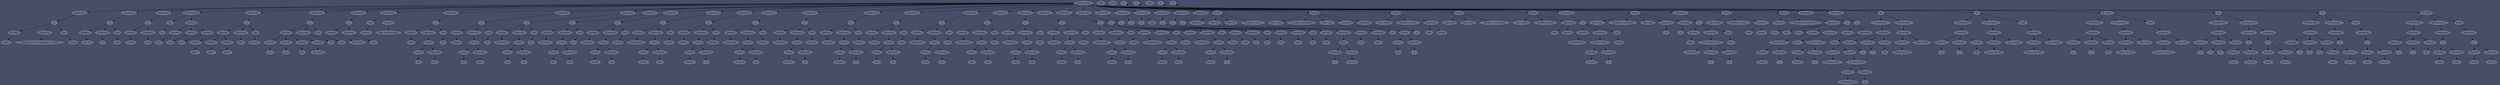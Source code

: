 digraph AST {
node [shape=ellipse fillcolor="#6B728E" style=filled];
rankdir=TB;
bgcolor="#474E68";
node0[label="Instrucciones"];
node0->node17as
node17as[label="Asignacion"];
node17igual[label="="];
node17var[label="Variable"];
node17var -> node17hijo0
node17hijo0[label="curso_"];
node17expre[label="Expresion"];
node17expre -> node17hijo1
node17hijo1[label="organización de compiladores 1 2022"];
node17tipo[label="Tipo"];
node17tipo -> node17hijo2
node17hijo2[label="string"];
node17igual -> node17tipo;
node17igual -> node17var;
node17igual -> node17expre;
node17as -> node17igual;
node0->node25as
node25as[label="Asignacion"];
node25igual[label="="];
node25var[label="Variable"];
node25var -> node25hijo0
node25hijo0[label="var_111"];
node25expre[label="Expresion"];
node25expre -> node25hijo1
node25hijo1[label="'a'"];
node25tipo[label="Tipo"];
node25tipo -> node25hijo2
node25hijo2[label="char"];
node25igual -> node25tipo;
node25igual -> node25var;
node25igual -> node25expre;
node25as -> node25igual;
node0->node38as
node38as[label="Asignacion"];
node38igual[label="="];
node38var[label="Variable"];
node38var -> node38hijo0
node38hijo0[label="celular"];
node38expre[label="Expresion"];
node38expre -> node38hijo1
node38hijo1[label="true"];
node38igual->node38var;
node38igual->node38expre;
node38as->node38igual;
node0->node420
node420[label="Declaracion"];
node420tipo[label="Tipo"];
node420tipo -> node420hijo0
node420hijo0[label="int"];
node420nombre[label="Nombre"];
node420nombre -> node44
node44[label="Variable"];
node44id[label="var1"];
node44->node44id;
node420nombre -> node410
node410[label="Variable"];
node410id[label="var2"];
node410->node410id;
node420nombre -> node416
node416[label="Variable"];
node416id[label="var3"];
node416->node416id;
node420 -> node420tipo;
node420 -> node420nombre;
node0->node531as
node531as[label="Asignacion"];
node531igual[label="="];
node531var[label="Variable"];
node531var -> node58
node58[label="Variable"];
node58id[label="flag_1"];
node58->node58id;
node531var -> node516
node516[label="Variable"];
node516id[label="flag2_"];
node516->node516id;
node531var -> node524
node524[label="Variable"];
node524id[label="flag33"];
node524->node524id;
node531expre[label="Expresion"];
node531expre -> node531hijo0
node531hijo0[label="false"];
node531tipo[label="Tipo"];
node531tipo -> node531hijo1
node531hijo1[label="boolean"];
node531igual -> node531tipo;
node531igual -> node531var;
node531igual -> node531expre;
node531as -> node531igual;
node0->node631as
node631as[label="Asignacion"];
node631igual[label="="];
node631var[label="Variable"];
node631var -> node65
node65[label="Variable"];
node65id[label="ch_1"];
node65->node65id;
node631var -> node611
node611[label="Variable"];
node611id[label="ch_2"];
node611->node611id;
node631var -> node617
node617[label="Variable"];
node617id[label="ch3"];
node617->node617id;
node631var -> node622
node622[label="Variable"];
node622id[label="qwert123"];
node622->node622id;
node631expre[label="Expresion"];
node631expre -> node631hijo0
node631hijo0[label="'M'"];
node631tipo[label="Tipo"];
node631tipo -> node631hijo1
node631hijo1[label="char"];
node631igual -> node631tipo;
node631igual -> node631var;
node631igual -> node631expre;
node631as -> node631igual;
node0->node711as
node711as[label="Asignacion"];
node711igual[label="="];
node711var[label="Variable"];
node711var -> node711hijo0
node711hijo0[label="universidad"];
node711expre[label="Expresion"];
node711expre -> node711hijo1
node711hijo1[label="usac"];
node711igual->node711var;
node711igual->node711expre;
node711as->node711igual;
node0->node80
node80[label="Declaracion"];
node80tipo[label="Tipo"];
node80tipo -> node80hijo0
node80hijo0[label="boolean"];
node80nombre[label="Nombre"];
node80nombre -> node80hijo1
node80hijo1[label="flag_personalizada"];
node80 -> node80tipo;
node80 -> node80nombre;
node0->node94as
node94as[label="Asignacion"];
node94igual[label="="];
node94var[label="Variable"];
node94var -> node94hijo0
node94hijo0[label="edad"];
node94expre[label="Expresion"];
node94expre -> node911
node911[label="Casteo"];
node9111[label="Casteo"];
node9111 -> node911hijo0
node911hijo0[label="Int"];
node9112[label="Expresion"];
node9112 -> node911hijo1
node911hijo1[label="18.6"];
node911->node9111;
node911->node9112;
node94tipo[label="Tipo"];
node94tipo -> node94hijo1
node94hijo1[label="Int"];
node94igual -> node94tipo;
node94igual -> node94var;
node94igual -> node94expre;
node94as -> node94igual;
node0->node104as
node104as[label="Asignacion"];
node104igual[label="="];
node104var[label="Variable"];
node104var -> node104hijo0
node104hijo0[label="intBool"];
node104expre[label="Expresion"];
node104expre -> node1014
node1014[label="Casteo"];
node10141[label="Casteo"];
node10141 -> node1014hijo0
node1014hijo0[label="Int"];
node10142[label="Expresion"];
node10142 -> node1014hijo1
node1014hijo1[label="false"];
node1014->node10141;
node1014->node10142;
node104tipo[label="Tipo"];
node104tipo -> node104hijo1
node104hijo1[label="Int"];
node104igual -> node104tipo;
node104igual -> node104var;
node104igual -> node104expre;
node104as -> node104igual;
node0->node114as
node114as[label="Asignacion"];
node114igual[label="="];
node114var[label="Variable"];
node114var -> node114hijo0
node114hijo0[label="intDecimal"];
node114expre[label="Expresion"];
node114expre -> node1117
node1117[label="Casteo"];
node11171[label="Casteo"];
node11171 -> node1117hijo0
node1117hijo0[label="Int"];
node11172[label="Expresion"];
node11172 -> node1117hijo1
node1117hijo1[label="'0'"];
node1117->node11171;
node1117->node11172;
node114tipo[label="Tipo"];
node114tipo -> node114hijo1
node114hijo1[label="Int"];
node114igual -> node114tipo;
node114igual -> node114var;
node114igual -> node114expre;
node114as -> node114igual;
node0->node124as
node124as[label="Asignacion"];
node124igual[label="="];
node124var[label="Variable"];
node124var -> node124hijo0
node124hijo0[label="intCadena"];
node124expre[label="Expresion"];
node124expre -> node1216
node1216[label="Casteo"];
node12161[label="Casteo"];
node12161 -> node1216hijo0
node1216hijo0[label="Int"];
node12162[label="Expresion"];
node12162 -> node1216hijo1
node1216hijo1[label="100"];
node1216->node12161;
node1216->node12162;
node124tipo[label="Tipo"];
node124tipo -> node124hijo1
node124hijo1[label="Int"];
node124igual -> node124tipo;
node124igual -> node124var;
node124igual -> node124expre;
node124as -> node124igual;
node0->node137as
node137as[label="Asignacion"];
node137igual[label="="];
node137var[label="Variable"];
node137var -> node137hijo0
node137hijo0[label="doubleInt"];
node137expre[label="Expresion"];
node137expre -> node1319
node1319[label="Casteo"];
node13191[label="Casteo"];
node13191 -> node1319hijo0
node1319hijo0[label="Double"];
node13192[label="Expresion"];
node13192 -> node1319hijo1
node1319hijo1[label="16"];
node1319->node13191;
node1319->node13192;
node137tipo[label="Tipo"];
node137tipo -> node137hijo1
node137hijo1[label="Double"];
node137igual -> node137tipo;
node137igual -> node137var;
node137igual -> node137expre;
node137as -> node137igual;
node0->node147as
node147as[label="Asignacion"];
node147igual[label="="];
node147var[label="Variable"];
node147var -> node147hijo0
node147hijo0[label="doubleString"];
node147expre[label="Expresion"];
node147expre -> node1422
node1422[label="Casteo"];
node14221[label="Casteo"];
node14221 -> node1422hijo0
node1422hijo0[label="Double"];
node14222[label="Expresion"];
node14222 -> node1422hijo1
node1422hijo1[label="16.0"];
node1422->node14221;
node1422->node14222;
node147tipo[label="Tipo"];
node147tipo -> node147hijo1
node147hijo1[label="Double"];
node147igual -> node147tipo;
node147igual -> node147var;
node147igual -> node147expre;
node147as -> node147igual;
node0->node158as
node158as[label="Asignacion"];
node158igual[label="="];
node158var[label="Variable"];
node158var -> node158hijo0
node158hijo0[label="boolInt"];
node158expre[label="Expresion"];
node158expre -> node1518
node1518[label="Casteo"];
node15181[label="Casteo"];
node15181 -> node1518hijo0
node1518hijo0[label="Boolean"];
node15182[label="Expresion"];
node15182 -> node1518hijo1
node1518hijo1[label="0"];
node1518->node15181;
node1518->node15182;
node158tipo[label="Tipo"];
node158tipo -> node158hijo1
node158hijo1[label="Boolean"];
node158igual -> node158tipo;
node158igual -> node158var;
node158igual -> node158expre;
node158as -> node158igual;
node0->node168as
node168as[label="Asignacion"];
node168igual[label="="];
node168var[label="Variable"];
node168var -> node168hijo0
node168hijo0[label="boolDouble"];
node168expre[label="Expresion"];
node168expre -> node1621
node1621[label="Casteo"];
node16211[label="Casteo"];
node16211 -> node1621hijo0
node1621hijo0[label="Boolean"];
node16212[label="Expresion"];
node16212 -> node1621hijo1
node1621hijo1[label="1.0"];
node1621->node16211;
node1621->node16212;
node168tipo[label="Tipo"];
node168tipo -> node168hijo1
node168hijo1[label="Boolean"];
node168igual -> node168tipo;
node168igual -> node168var;
node168igual -> node168expre;
node168as -> node168igual;
node0->node178as
node178as[label="Asignacion"];
node178igual[label="="];
node178var[label="Variable"];
node178var -> node178hijo0
node178hijo0[label="boolString"];
node178expre[label="Expresion"];
node178expre -> node1721
node1721[label="Casteo"];
node17211[label="Casteo"];
node17211 -> node1721hijo0
node1721hijo0[label="Boolean"];
node17212[label="Expresion"];
node17212 -> node1721hijo1
node1721hijo1[label="0"];
node1721->node17211;
node1721->node17212;
node178tipo[label="Tipo"];
node178tipo -> node178hijo1
node178hijo1[label="Boolean"];
node178igual -> node178tipo;
node178igual -> node178var;
node178igual -> node178expre;
node178as -> node178igual;
node0->node188as
node188as[label="Asignacion"];
node188igual[label="="];
node188var[label="Variable"];
node188var -> node188hijo0
node188hijo0[label="boolChar"];
node188expre[label="Expresion"];
node188expre -> node1819
node1819[label="Casteo"];
node18191[label="Casteo"];
node18191 -> node1819hijo0
node1819hijo0[label="Boolean"];
node18192[label="Expresion"];
node18192 -> node1819hijo1
node1819hijo1[label="'1'"];
node1819->node18191;
node1819->node18192;
node188tipo[label="Tipo"];
node188tipo -> node188hijo1
node188hijo1[label="Boolean"];
node188igual -> node188tipo;
node188igual -> node188var;
node188igual -> node188expre;
node188as -> node188igual;
node0->node195as
node195as[label="Asignacion"];
node195igual[label="="];
node195var[label="Variable"];
node195var -> node195hijo0
node195hijo0[label="charInt"];
node195expre[label="Expresion"];
node195expre -> node1915
node1915[label="Casteo"];
node19151[label="Casteo"];
node19151 -> node1915hijo0
node1915hijo0[label="Char"];
node19152[label="Expresion"];
node19152 -> node1915hijo1
node1915hijo1[label="16"];
node1915->node19151;
node1915->node19152;
node195tipo[label="Tipo"];
node195tipo -> node195hijo1
node195hijo1[label="Char"];
node195igual -> node195tipo;
node195igual -> node195var;
node195igual -> node195expre;
node195as -> node195igual;
node0->node205as
node205as[label="Asignacion"];
node205igual[label="="];
node205var[label="Variable"];
node205var -> node205hijo0
node205hijo0[label="charDouble"];
node205expre[label="Expresion"];
node205expre -> node2018
node2018[label="Casteo"];
node20181[label="Casteo"];
node20181 -> node2018hijo0
node2018hijo0[label="Char"];
node20182[label="Expresion"];
node20182 -> node2018hijo1
node2018hijo1[label="16.1"];
node2018->node20181;
node2018->node20182;
node205tipo[label="Tipo"];
node205tipo -> node205hijo1
node205hijo1[label="Char"];
node205igual -> node205tipo;
node205igual -> node205var;
node205igual -> node205expre;
node205as -> node205igual;
node0->node215as
node215as[label="Asignacion"];
node215igual[label="="];
node215var[label="Variable"];
node215var -> node215hijo0
node215hijo0[label="charBoolean"];
node215expre[label="Expresion"];
node215expre -> node2119
node2119[label="Casteo"];
node21191[label="Casteo"];
node21191 -> node2119hijo0
node2119hijo0[label="Char"];
node21192[label="Expresion"];
node21192 -> node2119hijo1
node2119hijo1[label="false"];
node2119->node21191;
node2119->node21192;
node215tipo[label="Tipo"];
node215tipo -> node215hijo1
node215hijo1[label="Char"];
node215igual -> node215tipo;
node215igual -> node215var;
node215igual -> node215expre;
node215as -> node215igual;
node0->node225as
node225as[label="Asignacion"];
node225igual[label="="];
node225var[label="Variable"];
node225var -> node225hijo0
node225hijo0[label="charString"];
node225expre[label="Expresion"];
node225expre -> node2218
node2218[label="Casteo"];
node22181[label="Casteo"];
node22181 -> node2218hijo0
node2218hijo0[label="Char"];
node22182[label="Expresion"];
node22182 -> node2218hijo1
node2218hijo1[label="asdf"];
node2218->node22181;
node2218->node22182;
node225tipo[label="Tipo"];
node225tipo -> node225hijo1
node225hijo1[label="Char"];
node225igual -> node225tipo;
node225igual -> node225var;
node225igual -> node225expre;
node225as -> node225igual;
node0->node237as
node237as[label="Asignacion"];
node237igual[label="="];
node237var[label="Variable"];
node237var -> node237hijo0
node237hijo0[label="stringInt"];
node237expre[label="Expresion"];
node237expre -> node2319
node2319[label="Casteo"];
node23191[label="Casteo"];
node23191 -> node2319hijo0
node2319hijo0[label="String"];
node23192[label="Expresion"];
node23192 -> node2319hijo1
node2319hijo1[label="16"];
node2319->node23191;
node2319->node23192;
node237tipo[label="Tipo"];
node237tipo -> node237hijo1
node237hijo1[label="String"];
node237igual -> node237tipo;
node237igual -> node237var;
node237igual -> node237expre;
node237as -> node237igual;
node0->node247as
node247as[label="Asignacion"];
node247igual[label="="];
node247var[label="Variable"];
node247var -> node247hijo0
node247hijo0[label="stringDouble"];
node247expre[label="Expresion"];
node247expre -> node2422
node2422[label="Casteo"];
node24221[label="Casteo"];
node24221 -> node2422hijo0
node2422hijo0[label="String"];
node24222[label="Expresion"];
node24222 -> node2422hijo1
node2422hijo1[label="16.1"];
node2422->node24221;
node2422->node24222;
node247tipo[label="Tipo"];
node247tipo -> node247hijo1
node247hijo1[label="String"];
node247igual -> node247tipo;
node247igual -> node247var;
node247igual -> node247expre;
node247as -> node247igual;
node0->node257as
node257as[label="Asignacion"];
node257igual[label="="];
node257var[label="Variable"];
node257var -> node257hijo0
node257hijo0[label="stringBoolean"];
node257expre[label="Expresion"];
node257expre -> node2523
node2523[label="Casteo"];
node25231[label="Casteo"];
node25231 -> node2523hijo0
node2523hijo0[label="String"];
node25232[label="Expresion"];
node25232 -> node2523hijo1
node2523hijo1[label="false"];
node2523->node25231;
node2523->node25232;
node257tipo[label="Tipo"];
node257tipo -> node257hijo1
node257hijo1[label="String"];
node257igual -> node257tipo;
node257igual -> node257var;
node257igual -> node257expre;
node257as -> node257igual;
node0->node267as
node267as[label="Asignacion"];
node267igual[label="="];
node267var[label="Variable"];
node267var -> node267hijo0
node267hijo0[label="stringChar"];
node267expre[label="Expresion"];
node267expre -> node2620
node2620[label="Casteo"];
node26201[label="Casteo"];
node26201 -> node2620hijo0
node2620hijo0[label="String"];
node26202[label="Expresion"];
node26202 -> node2620hijo1
node2620hijo1[label="a"];
node2620->node26201;
node2620->node26202;
node267tipo[label="Tipo"];
node267tipo -> node267hijo1
node267hijo1[label="String"];
node267igual -> node267tipo;
node267igual -> node267var;
node267igual -> node267expre;
node267as -> node267igual;
node0->node274as
node274as[label="Asignacion"];
node274igual[label="="];
node274var[label="Variable"];
node274var -> node274hijo0
node274hijo0[label="edad"];
node274expre[label="Expresion"];
node274expre -> node274hijo1
node274hijo1[label="18"];
node274tipo[label="Tipo"];
node274tipo -> node274hijo2
node274hijo2[label="int"];
node274igual -> node274tipo;
node274igual -> node274var;
node274igual -> node274expre;
node274as -> node274igual;
node0->node280
node280[label="Incremento"];
node280tipo[label="++"];
node280variable[label="edad"];
node280->node280tipo;
node280->node280variable;
node0->node294as
node294as[label="Asignacion"];
node294igual[label="="];
node294var[label="Variable"];
node294var -> node294hijo0
node294hijo0[label="anio"];
node294expre[label="Expresion"];
node294expre -> node294hijo1
node294hijo1[label="2020"];
node294tipo[label="Tipo"];
node294tipo -> node294hijo2
node294hijo2[label="int"];
node294igual -> node294tipo;
node294igual -> node294var;
node294igual -> node294expre;
node294as -> node294igual;
node0->node305as
node305as[label="Asignacion"];
node305igual[label="="];
node305var[label="Variable"];
node305var -> node305hijo0
node305hijo0[label="anio"];
node305expre[label="Expresion"];
node305expre -> node309
node309[label="Suma"];
node309derecha[label="Izquierda"];
node309derecha -> node309hijo0
node309hijo0[label="1"];
node309izquierda[label="Derecha"];
node309izquierda -> node309hijo1
node309hijo1[label="anio++"];
node309 -> node309derecha;
node309 -> node309izquierda;
node305igual->node305var;
node305igual->node305expre;
node305as->node305igual;
node0->node315as
node315as[label="Asignacion"];
node315igual[label="="];
node315var[label="Variable"];
node315var -> node315hijo0
node315hijo0[label="anio"];
node315expre[label="Expresion"];
node315expre -> node315hijo1
node315hijo1[label="anio--"];
node315igual->node315var;
node315igual->node315expre;
node315as->node315igual;
node0->node340
node340[label="Vector"];
node340expresion[label="Expresion"];
node340expresion -> node340hijo0
node340hijo0[label="4"];

node340tipo[label="Tipo: Int"];
node340 -> node340tipo;
node340tipo2[label="New: Int"];
node340 -> node340tipo2;
node340variable[label="Variable: vector1"];
node340 -> node340variable;
node340 -> node340expresion;
node0->node355
node355[label="Vector"];
node355tipo[label="Tipo: Char"];
node355 -> node355tipo;
node355variable[label="Variable: vectorDosd"];
node355 -> node355variable;
node355tipo2[label="Tipo: Char"];
node355 -> node355tipo2;
node355expresion[label="Expresion"];
node355expresion -> node3535
node3535[label="Casteo"];
node35351[label="Casteo"];
node35351 -> node3535hijo0
node3535hijo0[label="Int"];
node35352[label="Expresion"];
node35352 -> node3535hijo1
node3535hijo1[label="4"];
node3535->node35351;
node3535->node35352;
node355 -> node355expresion;
node355expresion2[label="Expresion"];
node355expresion2 -> node355hijo0
node355hijo0[label="4"];

node355 -> node355expresion2;
node0->node367
node367[label="Vector"];
node367tipo[label="Tipo: String"];
node367variable[label="Variable: vector2"];
node367expresion[label="Expresion"];
node367expresion -> node367hijo0
node367hijo0[label="hola"];
node367expresion -> node367hijo1
node367hijo1[label="Mundo"];

node367 -> node367tipo;
node367 -> node367variable;
node367 -> node367expresion;
node0->node375
node375[label="Vector"];
node375expresion[label="Expresion"];
node375hijo0
node375hijo0[label="Lista"];
node375hijo1
node375hijo1[label="Lista"];
node375hijo2 -> node375hijo2
node375hijo2[label="0"];
node375hijo3 -> node375hijo3
node375hijo3[label="0"];
node375hijo4
node375hijo4[label="Lista"];
node375hijo5 -> node375hijo5
node375hijo5[label="0"];
node375hijo6 -> node375hijo6
node375hijo6[label="0"];

node375tipo[label="Tipo: Char"];
node375 -> node375tipo;
node375variable[label="Variable: vectordosd2"];
node375 -> node375variable;
node375 -> node375expresion;
node0->node417
node417[label="Vector"];
node417tipo[label="Tipo: String"];
node417variable[label="Variable: vector2"];
node417expresion[label="Expresion"];
node417expresion -> node417hijo0
node417hijo0[label="hola"];
node417expresion -> node417hijo1
node417hijo1[label="Mundo"];

node417 -> node417tipo;
node417 -> node417variable;
node417 -> node417expresion;
node0->node427as
node427as[label="Asignacion"];
node427igual[label="="];
node427var[label="Variable"];
node427var -> node427hijo0
node427hijo0[label="valorPosicion"];
node427expre[label="Expresion"];
node427expre -> node4223
node4223[label="Acceso_Vector"];
node42231[label="Variable"];
node42231 -> node4223hijo0
node4223hijo0[label="vector2"];
node42232[label="Expresion"];
node42232 -> node4223hijo1
node4223hijo1[label="1"];
node4223->node42231;
node4223->node42232;
node427tipo[label="Tipo"];
node427tipo -> node427hijo1
node427hijo1[label="String"];
node427igual -> node427tipo;
node427igual -> node427var;
node427igual -> node427expre;
node427as -> node427igual;
node0->node435
node435[label="Vector"];
node435tipo[label="Tipo: Char"];
node435 -> node435tipo;
node435variable[label="Variable: vectorDosd"];
node435 -> node435variable;
node435tipo2[label="Tipo: char"];
node435 -> node435tipo2;
node435expresion[label="Expresion"];
node435expresion -> node435hijo0
node435hijo0[label="4"];
node435 -> node435expresion;
node435expresion2[label="Expresion"];
node435expresion2 -> node435hijo1
node435hijo1[label="4"];

node435 -> node435expresion2;
node0->node445as
node445as[label="Asignacion"];
node445igual[label="="];
node445var[label="Variable"];
node445var -> node445hijo0
node445hijo0[label="valor"];
node445expre[label="Expresion"];
node445expre -> node4413
node4413[label="Acceso_Vector_2D"];
node4413variable[label="vectorDosd"];
node4413expresion[label="Expresion"];
node4413expresion -> node4413hijo0
node4413hijo0[label="1"];
node4413expresion2[label="Expresion"];
node4413expresion2 -> node4413hijo1
node4413hijo1[label="1"];
node4413->node4413variable;
node4413->node4413expresion;
node4413->node4413expresion2;
node445tipo[label="Tipo"];
node445tipo -> node445hijo1
node445hijo1[label="Char"];
node445igual -> node445tipo;
node445igual -> node445var;
node445igual -> node445expre;
node445as -> node445igual;
node0->node477
node477[label="Vector"];
node477tipo[label="Tipo: String"];
node477variable[label="Variable: vector2"];
node477expresion[label="Expresion"];
node477expresion -> node477hijo0
node477hijo0[label="hola"];
node477expresion -> node477hijo1
node477hijo1[label="Mundo"];

node477 -> node477tipo;
node477 -> node477variable;
node477 -> node477expresion;
node0->node484
node484[label="Vector"];
node484tipo[label="Tipo: Int"];
node484variable[label="Variable: vectorNumero"];
node484expresion[label="Expresion"];
node484expresion -> node484hijo0
node484hijo0[label="2020"];
node484expresion -> node484hijo1
node484hijo1[label="2021"];
node484expresion -> node484hijo2
node484hijo2[label="2022"];

node484 -> node484tipo;
node484 -> node484variable;
node484 -> node484expresion;
node0->node4911as
node4911as[label="Asignacion"];
node4911igual[label="="];
node4911var[label="Variable"];
node4911var -> node490
node490[label="Acceso_Vector"];
node4901[label="Variable"];
node4901 -> node490hijo0
node490hijo0[label="vector2"];
node4902[label="Expresion"];
node4902 -> node490hijo1
node490hijo1[label="1"];
node490->node4901;
node490->node4902;
node4911expre[label="Expresion"];
node4911expre -> node4911hijo0
node4911hijo0[label="OLC1 "];
node4911igual->node4911var;
node4911igual->node4911expre;
node4911as->node4911igual;
node0->node5011as
node5011as[label="Asignacion"];
node5011igual[label="="];
node5011var[label="Variable"];
node5011var -> node500
node500[label="Acceso_Vector"];
node5001[label="Variable"];
node5001 -> node500hijo0
node500hijo0[label="vector2"];
node5002[label="Expresion"];
node5002 -> node500hijo1
node500hijo1[label="2"];
node500->node5001;
node500->node5002;
node5011expre[label="Expresion"];
node5011expre -> node5028
node5028[label="Suma"];
node5028derecha[label="Izquierda"];
node5028derecha -> node5028hijo0
node5028hijo0[label="2do Semestre "];
node5028izquierda[label="Derecha"];
node5028izquierda -> node5029
node5029[label="Acceso_Vector"];
node50291[label="Variable"];
node50291 -> node5029hijo0
node5029hijo0[label="vectorNumero"];
node50292[label="Expresion"];
node50292 -> node5029hijo1
node5029hijo1[label="2"];
node5029->node50291;
node5029->node50292;
node5028 -> node5028derecha;
node5028 -> node5028izquierda;
node5011igual->node5011var;
node5011igual->node5011expre;
node5011as->node5011igual;
node0->node540
node540[label="IF"];
node540condicion[label=" CONDICION "];
node540condicion -> node546
node546[label="Condicion"];
node546valor1[label="Izquierda"];
node546valor1 -> node546hijo0
node546hijo0[label="x"];

node546condicion[label="Condicion"];
node546condicion -> node546hijo1
node546hijo1[label="<"];

node546valor2[label="Derecha"];
node546valor2 -> node546hijo2
node546hijo2[label="50"];

node546 -> node546valor1;
node546 -> node546condicion;
node546 -> node546valor2;
node540instrucciones[label="Instrucciones"];
node540instrucciones -> node560
node560[label="Impresion"];
node560expresion[label="Expresion"];
node560expresion -> node560hijo0
node560hijo0[label="Menor que 50"];

node560tipo[label="Tipo: println"];
node560 -> node560tipo;
node560 -> node560expresion;
node540->node540condicion;
node540->node540instrucciones;
node0->node600
node600[label="IF"];
node600condicion[label="CONDICION"];
node600condicion -> node606
node606[label="Condicion"];
node606valor1[label="Izquierda"];
node606valor1 -> node606hijo0
node606hijo0[label="x"];

node606condicion[label="Condicion"];
node606condicion -> node606hijo1
node606hijo1[label="<"];

node606valor2[label="Derecha"];
node606valor2 -> node606hijo2
node606hijo2[label="50"];

node606 -> node606valor1;
node606 -> node606condicion;
node606 -> node606valor2;

node600instrucciones1[label="Instrucciones"];
node600instrucciones1 -> node620
node620[label="Impresion"];
node620expresion[label="Expresion"];
node620expresion -> node620hijo0
node620hijo0[label="Menor que 50"];

node620tipo[label="Tipo: println"];
node620 -> node620tipo;
node620 -> node620expresion;
node600instrucciones2[label="ELSE"];
node600instrucciones2 -> node670
node670[label="Impresion"];
node670expresion[label="Expresion"];
node670expresion -> node670hijo0
node670hijo0[label="Mayor que 100"];

node670tipo[label="Tipo: println"];
node670 -> node670tipo;
node670 -> node670expresion;
node600->node600condicion;
node600->node600instrucciones1;
node600->node600instrucciones2;
node0->node710
node710[label="IF_ELSE"];
node710condicion[label="CONDICION"];
node710condicion -> node716
node716[label="Condicion"];
node716valor1[label="Izquierda"];
node716valor1 -> node716hijo0
node716hijo0[label="x"];

node716condicion[label="Condicion"];
node716condicion -> node716hijo1
node716hijo1[label=">"];

node716valor2[label="Derecha"];
node716valor2 -> node716hijo2
node716hijo2[label="50"];

node716 -> node716valor1;
node716 -> node716condicion;
node716 -> node716valor2;

node710instrucciones1[label="Instrucciones"];
node710instrucciones1 -> node731
node731[label="Impresion"];
node731expresion[label="Expresion"];
node731expresion -> node731hijo0
node731hijo0[label="Mayor que 50"];

node731tipo[label="Tipo: print"];
node731 -> node731tipo;
node731 -> node731expresion;
node710instrucciones2[label="ELSE"];
node710instrucciones2 -> node910
node910[label="Impresion"];
node910expresion[label="Expresion"];
node910expresion -> node910hijo0
node910hijo0[label="Número negativo"];

node910tipo[label="Tipo: print"];
node910 -> node910tipo;
node910 -> node910expresion;
node710->node710condicion;
node710->node710instrucciones1;
node710->node710instrucciones2;
node0->node972
node972[label="IF"];
node972condicion[label=" CONDICION "];
node972condicion -> node978
node978[label="Condicion"];
node978valor1[label="Izquierda"];
node978valor1 -> node978hijo0
node978hijo0[label="x"];

node978condicion[label="Condicion"];
node978condicion -> node978hijo1
node978hijo1[label="<"];

node978valor2[label="Derecha"];
node978valor2 -> node978hijo2
node978hijo2[label="50"];

node978 -> node978valor1;
node978 -> node978condicion;
node978 -> node978valor2;
node972instrucciones[label="Instrucciones"];
node972instrucciones -> node998as
node998as[label="Asignacion"];
node998igual[label="="];
node998var[label="Variable"];
node998var -> node998hijo0
node998hijo0[label="tomas"];
node998expre[label="Expresion"];
node998expre -> node998hijo1
node998hijo1[label="nuevoAA"];
node998igual->node998var;
node998igual->node998expre;
node998as->node998igual;
node972instrucciones -> node1008as
node1008as[label="Asignacion"];
node1008igual[label="="];
node1008var[label="Variable"];
node1008var -> node1008hijo0
node1008hijo0[label="tomas"];
node1008expre[label="Expresion"];
node1008expre -> node1008hijo1
node1008hijo1[label="nuevoA"];
node1008igual->node1008var;
node1008igual->node1008expre;
node1008as->node1008igual;
node972->node972condicion;
node972->node972instrucciones;
node0->node1042
node1042[label="IF"];
node1042condicion[label="CONDICION"];
node1042condicion -> node1048
node1048[label="Condicion"];
node1048valor1[label="Izquierda"];
node1048valor1 -> node1048hijo0
node1048hijo0[label="x"];

node1048condicion[label="Condicion"];
node1048condicion -> node1048hijo1
node1048hijo1[label="<"];

node1048valor2[label="Derecha"];
node1048valor2 -> node1048hijo2
node1048hijo2[label="50"];

node1048 -> node1048valor1;
node1048 -> node1048condicion;
node1048 -> node1048valor2;

node1042instrucciones1[label="Instrucciones"];
node1042instrucciones1 -> node1068as
node1068as[label="Asignacion"];
node1068igual[label="="];
node1068var[label="Variable"];
node1068var -> node1068hijo0
node1068hijo0[label="tomas"];
node1068expre[label="Expresion"];
node1068expre -> node1068hijo1
node1068hijo1[label="nuevoB"];
node1068igual->node1068var;
node1068igual->node1068expre;
node1068as->node1068igual;
node1042instrucciones2[label="ELSE"];
node1042instrucciones2 -> node1118as
node1118as[label="Asignacion"];
node1118igual[label="="];
node1118var[label="Variable"];
node1118var -> node1118hijo0
node1118hijo0[label="tomas"];
node1118expre[label="Expresion"];
node1118expre -> node1118hijo1
node1118hijo1[label="nuevoC"];
node1118igual->node1118var;
node1118igual->node1118expre;
node1118as->node1118igual;
node1042->node1042condicion;
node1042->node1042instrucciones1;
node1042->node1042instrucciones2;
node0->node1152
node1152[label="IF_ELSE"];
node1152condicion[label="CONDICION"];
node1152condicion -> node1158
node1158[label="Condicion"];
node1158valor1[label="Izquierda"];
node1158valor1 -> node1158hijo0
node1158hijo0[label="x"];

node1158condicion[label="Condicion"];
node1158condicion -> node1158hijo1
node1158hijo1[label=">"];

node1158valor2[label="Derecha"];
node1158valor2 -> node1158hijo2
node1158hijo2[label="50"];

node1158 -> node1158valor1;
node1158 -> node1158condicion;
node1158 -> node1158valor2;

node1152instrucciones1[label="Instrucciones"];
node1152instrucciones1 -> node1179as
node1179as[label="Asignacion"];
node1179igual[label="="];
node1179var[label="Variable"];
node1179var -> node1179hijo0
node1179hijo0[label="tomas"];
node1179expre[label="Expresion"];
node1179expre -> node1179hijo1
node1179hijo1[label="nuevo"];
node1179igual->node1179var;
node1179igual->node1179expre;
node1179as->node1179igual;
node1152instrucciones2[label="ELSE"];
node1152instrucciones2 -> node1358as
node1358as[label="Asignacion"];
node1358igual[label="="];
node1358var[label="Variable"];
node1358var -> node1358hijo0
node1358hijo0[label="tomas"];
node1358expre[label="Expresion"];
node1358expre -> node1358hijo1
node1358hijo1[label="nuevo5"];
node1358igual->node1358var;
node1358igual->node1358expre;
node1358as->node1358igual;
node1152->node1152condicion;
node1152->node1152instrucciones1;
node1152->node1152instrucciones2;
}
